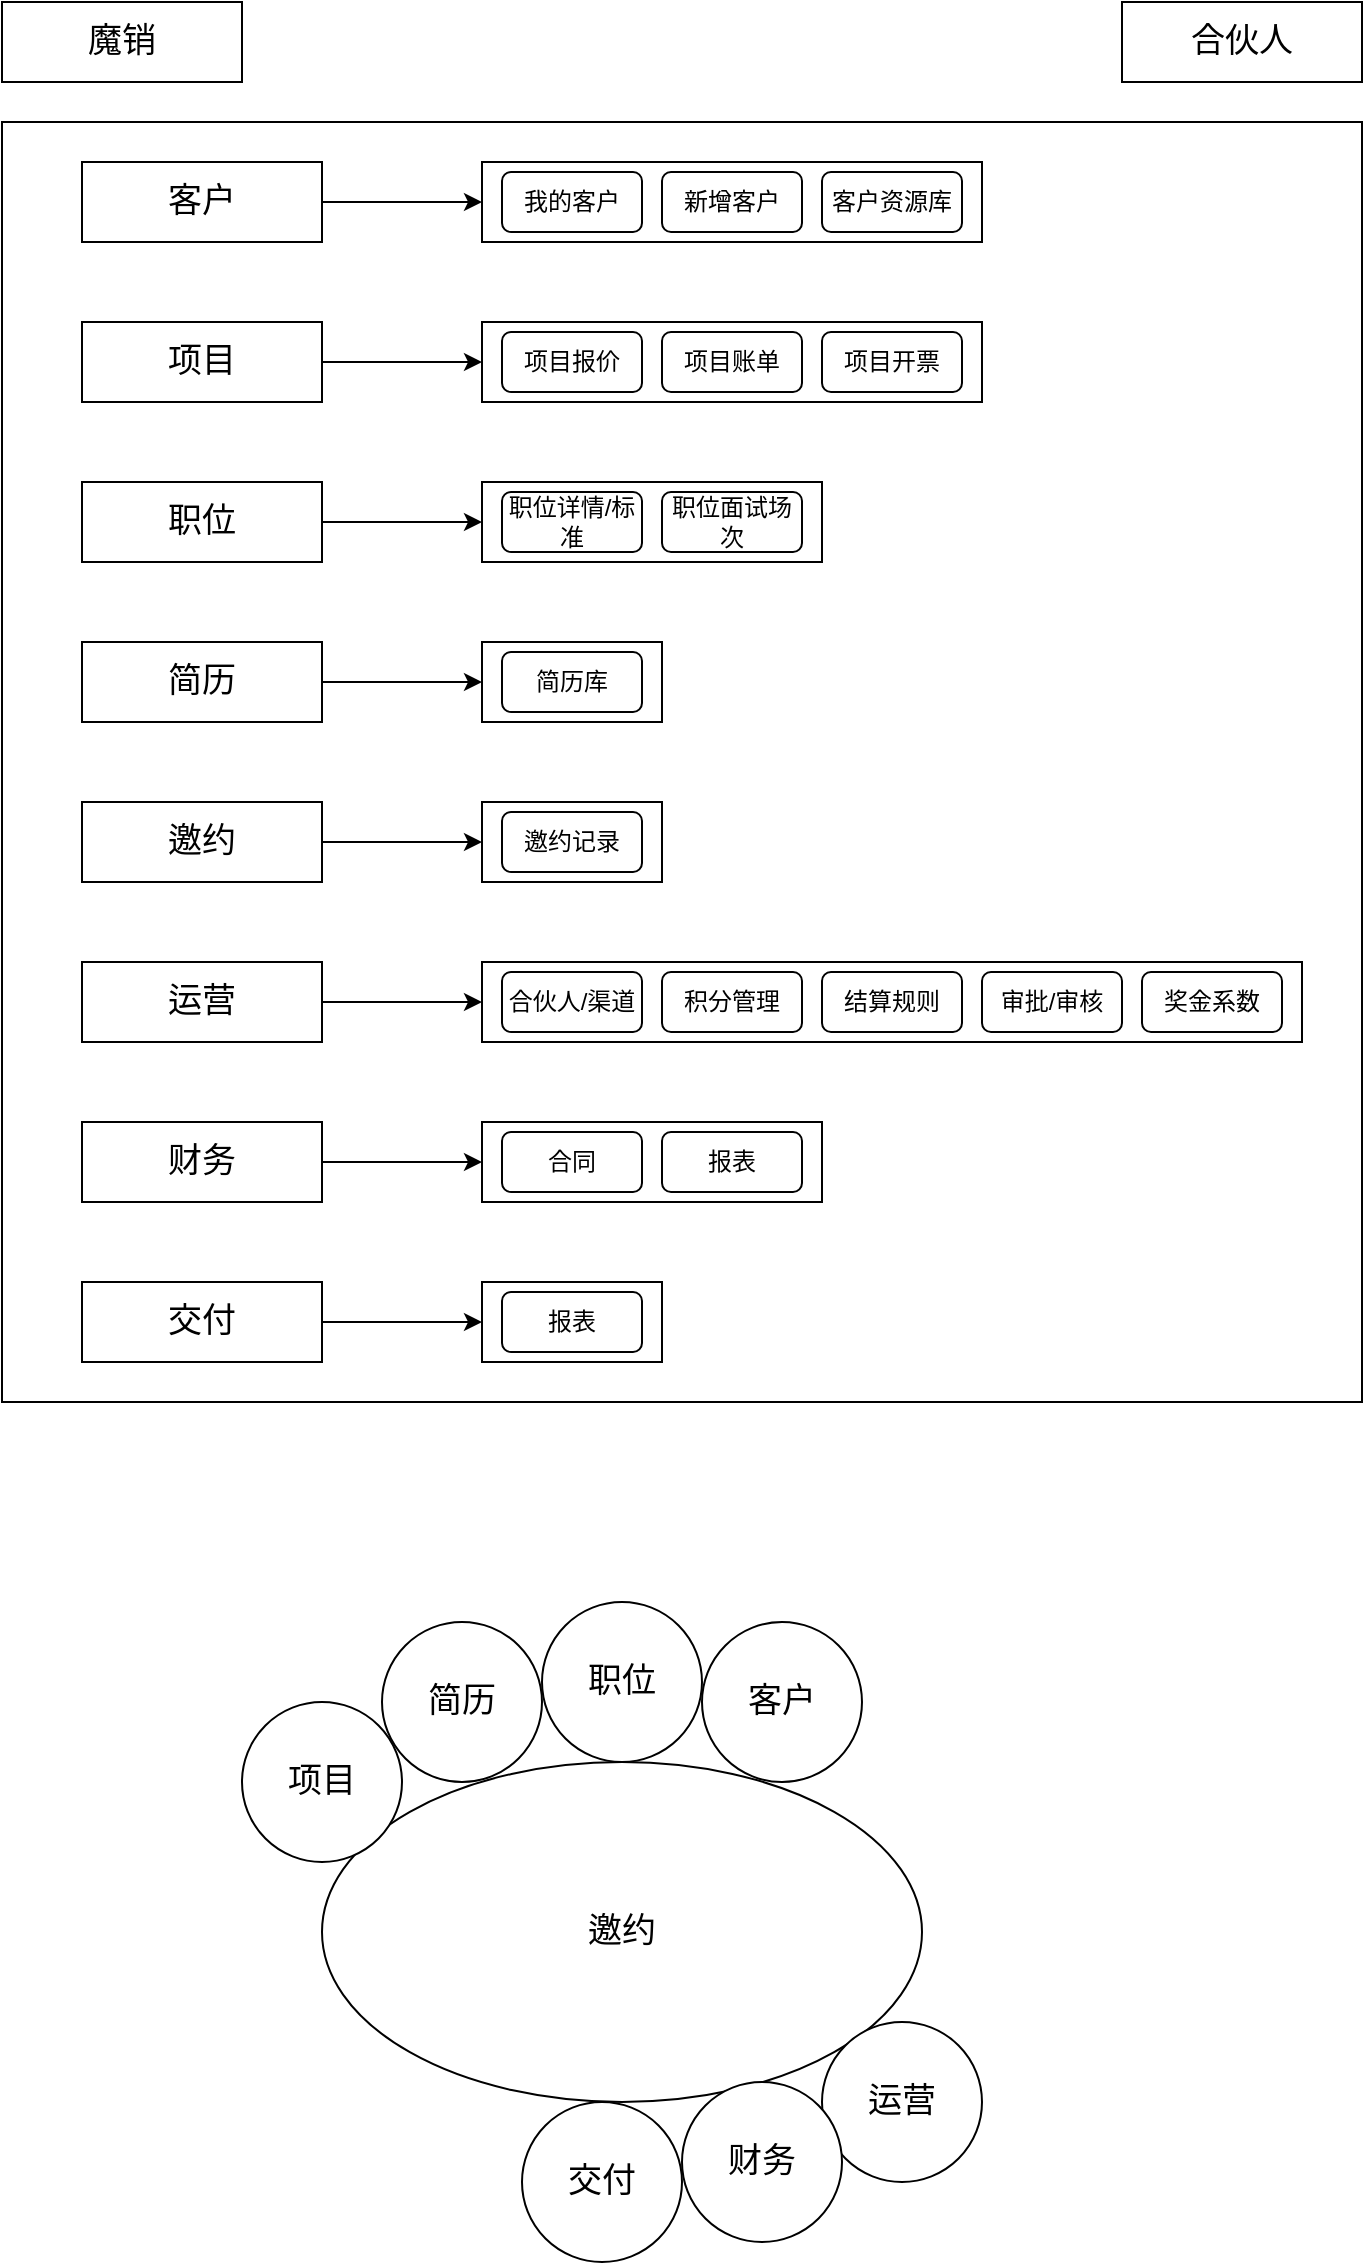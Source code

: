 <mxfile version="15.8.7" type="device"><diagram id="5QVDeTkM4pLRJUotG_K8" name="第 1 页"><mxGraphModel dx="1113" dy="1118" grid="1" gridSize="10" guides="1" tooltips="1" connect="1" arrows="1" fold="1" page="0" pageScale="1" pageWidth="827" pageHeight="1169" math="0" shadow="0"><root><mxCell id="0"/><mxCell id="1" parent="0"/><mxCell id="Oe3tLrIMhFGDZDCgrOWV-14" value="" style="rounded=0;whiteSpace=wrap;html=1;fontSize=17;" vertex="1" parent="1"><mxGeometry x="80" y="-220" width="680" height="640" as="geometry"/></mxCell><mxCell id="Oe3tLrIMhFGDZDCgrOWV-27" value="" style="edgeStyle=orthogonalEdgeStyle;rounded=0;orthogonalLoop=1;jettySize=auto;html=1;fontSize=17;" edge="1" parent="1" source="Oe3tLrIMhFGDZDCgrOWV-1" target="Oe3tLrIMhFGDZDCgrOWV-26"><mxGeometry relative="1" as="geometry"/></mxCell><mxCell id="Oe3tLrIMhFGDZDCgrOWV-1" value="邀约" style="rounded=0;whiteSpace=wrap;html=1;fontSize=17;" vertex="1" parent="1"><mxGeometry x="120" y="120" width="120" height="40" as="geometry"/></mxCell><mxCell id="Oe3tLrIMhFGDZDCgrOWV-25" value="" style="edgeStyle=orthogonalEdgeStyle;rounded=0;orthogonalLoop=1;jettySize=auto;html=1;fontSize=17;" edge="1" parent="1" source="Oe3tLrIMhFGDZDCgrOWV-2" target="Oe3tLrIMhFGDZDCgrOWV-24"><mxGeometry relative="1" as="geometry"/></mxCell><mxCell id="Oe3tLrIMhFGDZDCgrOWV-2" value="简历" style="rounded=0;whiteSpace=wrap;html=1;fontSize=17;" vertex="1" parent="1"><mxGeometry x="120" y="40" width="120" height="40" as="geometry"/></mxCell><mxCell id="Oe3tLrIMhFGDZDCgrOWV-23" value="" style="edgeStyle=orthogonalEdgeStyle;rounded=0;orthogonalLoop=1;jettySize=auto;html=1;fontSize=17;" edge="1" parent="1" source="Oe3tLrIMhFGDZDCgrOWV-3" target="Oe3tLrIMhFGDZDCgrOWV-22"><mxGeometry relative="1" as="geometry"/></mxCell><mxCell id="Oe3tLrIMhFGDZDCgrOWV-3" value="职位" style="rounded=0;whiteSpace=wrap;html=1;fontSize=17;" vertex="1" parent="1"><mxGeometry x="120" y="-40" width="120" height="40" as="geometry"/></mxCell><mxCell id="Oe3tLrIMhFGDZDCgrOWV-20" value="" style="edgeStyle=orthogonalEdgeStyle;rounded=0;orthogonalLoop=1;jettySize=auto;html=1;fontSize=17;" edge="1" parent="1" source="Oe3tLrIMhFGDZDCgrOWV-4" target="Oe3tLrIMhFGDZDCgrOWV-19"><mxGeometry relative="1" as="geometry"/></mxCell><mxCell id="Oe3tLrIMhFGDZDCgrOWV-4" value="项目" style="rounded=0;whiteSpace=wrap;html=1;fontSize=17;" vertex="1" parent="1"><mxGeometry x="120" y="-120" width="120" height="40" as="geometry"/></mxCell><mxCell id="Oe3tLrIMhFGDZDCgrOWV-18" value="" style="edgeStyle=orthogonalEdgeStyle;rounded=0;orthogonalLoop=1;jettySize=auto;html=1;fontSize=17;" edge="1" parent="1" source="Oe3tLrIMhFGDZDCgrOWV-5" target="Oe3tLrIMhFGDZDCgrOWV-17"><mxGeometry relative="1" as="geometry"/></mxCell><mxCell id="Oe3tLrIMhFGDZDCgrOWV-5" value="客户" style="rounded=0;whiteSpace=wrap;html=1;fontSize=17;" vertex="1" parent="1"><mxGeometry x="120" y="-200" width="120" height="40" as="geometry"/></mxCell><mxCell id="Oe3tLrIMhFGDZDCgrOWV-12" value="魔销" style="rounded=0;whiteSpace=wrap;html=1;fontSize=17;" vertex="1" parent="1"><mxGeometry x="80" y="-280" width="120" height="40" as="geometry"/></mxCell><mxCell id="Oe3tLrIMhFGDZDCgrOWV-13" value="合伙人" style="rounded=0;whiteSpace=wrap;html=1;fontSize=17;" vertex="1" parent="1"><mxGeometry x="640" y="-280" width="120" height="40" as="geometry"/></mxCell><mxCell id="Oe3tLrIMhFGDZDCgrOWV-17" value="" style="rounded=0;whiteSpace=wrap;html=1;fontSize=17;" vertex="1" parent="1"><mxGeometry x="320" y="-200" width="250" height="40" as="geometry"/></mxCell><mxCell id="Oe3tLrIMhFGDZDCgrOWV-19" value="" style="rounded=0;whiteSpace=wrap;html=1;fontSize=17;" vertex="1" parent="1"><mxGeometry x="320" y="-120" width="250" height="40" as="geometry"/></mxCell><mxCell id="Oe3tLrIMhFGDZDCgrOWV-22" value="" style="rounded=0;whiteSpace=wrap;html=1;fontSize=17;" vertex="1" parent="1"><mxGeometry x="320" y="-40" width="170" height="40" as="geometry"/></mxCell><mxCell id="Oe3tLrIMhFGDZDCgrOWV-24" value="" style="rounded=0;whiteSpace=wrap;html=1;fontSize=17;" vertex="1" parent="1"><mxGeometry x="320" y="40" width="90" height="40" as="geometry"/></mxCell><mxCell id="Oe3tLrIMhFGDZDCgrOWV-26" value="" style="rounded=0;whiteSpace=wrap;html=1;fontSize=17;" vertex="1" parent="1"><mxGeometry x="320" y="120" width="90" height="40" as="geometry"/></mxCell><mxCell id="Oe3tLrIMhFGDZDCgrOWV-31" value="" style="edgeStyle=orthogonalEdgeStyle;rounded=0;orthogonalLoop=1;jettySize=auto;html=1;fontSize=17;" edge="1" parent="1" source="Oe3tLrIMhFGDZDCgrOWV-28" target="Oe3tLrIMhFGDZDCgrOWV-30"><mxGeometry relative="1" as="geometry"/></mxCell><mxCell id="Oe3tLrIMhFGDZDCgrOWV-28" value="运营" style="rounded=0;whiteSpace=wrap;html=1;fontSize=17;" vertex="1" parent="1"><mxGeometry x="120" y="200" width="120" height="40" as="geometry"/></mxCell><mxCell id="Oe3tLrIMhFGDZDCgrOWV-30" value="&lt;span style=&quot;color: rgba(0 , 0 , 0 , 0) ; font-family: monospace ; font-size: 0px&quot;&gt;%3CmxGraphModel%3E%3Croot%3E%3CmxCell%20id%3D%220%22%2F%3E%3CmxCell%20id%3D%221%22%20parent%3D%220%22%2F%3E%3CmxCell%20id%3D%222%22%20value%3D%22%E9%82%80%E7%BA%A6%E8%AE%B0%E5%BD%95%22%20style%3D%22rounded%3D1%3BwhiteSpace%3Dwrap%3Bhtml%3D1%3B%22%20vertex%3D%221%22%20parent%3D%221%22%3E%3CmxGeometry%20x%3D%22330%22%20y%3D%22125%22%20width%3D%2270%22%20height%3D%2230%22%20as%3D%22geometry%22%2F%3E%3C%2FmxCell%3E%3C%2Froot%3E%3C%2FmxGraphModel%3E&lt;/span&gt;" style="rounded=0;whiteSpace=wrap;html=1;fontSize=17;" vertex="1" parent="1"><mxGeometry x="320" y="200" width="410" height="40" as="geometry"/></mxCell><mxCell id="Oe3tLrIMhFGDZDCgrOWV-32" value="我的客户" style="rounded=1;whiteSpace=wrap;html=1;" vertex="1" parent="1"><mxGeometry x="330" y="-195" width="70" height="30" as="geometry"/></mxCell><mxCell id="Oe3tLrIMhFGDZDCgrOWV-33" value="新增客户" style="rounded=1;whiteSpace=wrap;html=1;" vertex="1" parent="1"><mxGeometry x="410" y="-195" width="70" height="30" as="geometry"/></mxCell><mxCell id="Oe3tLrIMhFGDZDCgrOWV-34" value="客户资源库" style="rounded=1;whiteSpace=wrap;html=1;" vertex="1" parent="1"><mxGeometry x="490" y="-195" width="70" height="30" as="geometry"/></mxCell><mxCell id="Oe3tLrIMhFGDZDCgrOWV-35" value="职位详情/标准" style="rounded=1;whiteSpace=wrap;html=1;" vertex="1" parent="1"><mxGeometry x="330" y="-35" width="70" height="30" as="geometry"/></mxCell><mxCell id="Oe3tLrIMhFGDZDCgrOWV-38" value="职位面试场次" style="rounded=1;whiteSpace=wrap;html=1;" vertex="1" parent="1"><mxGeometry x="410" y="-35" width="70" height="30" as="geometry"/></mxCell><mxCell id="Oe3tLrIMhFGDZDCgrOWV-39" value="项目报价" style="rounded=1;whiteSpace=wrap;html=1;" vertex="1" parent="1"><mxGeometry x="330" y="-115" width="70" height="30" as="geometry"/></mxCell><mxCell id="Oe3tLrIMhFGDZDCgrOWV-40" value="项目账单" style="rounded=1;whiteSpace=wrap;html=1;" vertex="1" parent="1"><mxGeometry x="410" y="-115" width="70" height="30" as="geometry"/></mxCell><mxCell id="Oe3tLrIMhFGDZDCgrOWV-41" value="项目开票" style="rounded=1;whiteSpace=wrap;html=1;" vertex="1" parent="1"><mxGeometry x="490" y="-115" width="70" height="30" as="geometry"/></mxCell><mxCell id="Oe3tLrIMhFGDZDCgrOWV-42" value="简历库" style="rounded=1;whiteSpace=wrap;html=1;" vertex="1" parent="1"><mxGeometry x="330" y="45" width="70" height="30" as="geometry"/></mxCell><mxCell id="Oe3tLrIMhFGDZDCgrOWV-45" value="邀约记录" style="rounded=1;whiteSpace=wrap;html=1;" vertex="1" parent="1"><mxGeometry x="330" y="125" width="70" height="30" as="geometry"/></mxCell><mxCell id="Oe3tLrIMhFGDZDCgrOWV-46" value="合伙人/渠道" style="rounded=1;whiteSpace=wrap;html=1;" vertex="1" parent="1"><mxGeometry x="330" y="205" width="70" height="30" as="geometry"/></mxCell><mxCell id="Oe3tLrIMhFGDZDCgrOWV-47" value="积分管理" style="rounded=1;whiteSpace=wrap;html=1;" vertex="1" parent="1"><mxGeometry x="410" y="205" width="70" height="30" as="geometry"/></mxCell><mxCell id="Oe3tLrIMhFGDZDCgrOWV-48" value="结算规则" style="rounded=1;whiteSpace=wrap;html=1;" vertex="1" parent="1"><mxGeometry x="490" y="205" width="70" height="30" as="geometry"/></mxCell><mxCell id="Oe3tLrIMhFGDZDCgrOWV-49" value="审批/审核" style="rounded=1;whiteSpace=wrap;html=1;" vertex="1" parent="1"><mxGeometry x="570" y="205" width="70" height="30" as="geometry"/></mxCell><mxCell id="Oe3tLrIMhFGDZDCgrOWV-50" value="奖金系数" style="rounded=1;whiteSpace=wrap;html=1;" vertex="1" parent="1"><mxGeometry x="650" y="205" width="70" height="30" as="geometry"/></mxCell><mxCell id="Oe3tLrIMhFGDZDCgrOWV-51" value="邀约" style="ellipse;whiteSpace=wrap;html=1;rounded=0;fontSize=17;" vertex="1" parent="1"><mxGeometry x="240" y="600" width="300" height="170" as="geometry"/></mxCell><mxCell id="Oe3tLrIMhFGDZDCgrOWV-52" value="简历" style="ellipse;whiteSpace=wrap;html=1;aspect=fixed;rounded=0;fontSize=17;" vertex="1" parent="1"><mxGeometry x="270" y="530" width="80" height="80" as="geometry"/></mxCell><mxCell id="Oe3tLrIMhFGDZDCgrOWV-53" value="客户" style="ellipse;whiteSpace=wrap;html=1;aspect=fixed;rounded=0;fontSize=17;" vertex="1" parent="1"><mxGeometry x="430" y="530" width="80" height="80" as="geometry"/></mxCell><mxCell id="Oe3tLrIMhFGDZDCgrOWV-54" value="职位" style="ellipse;whiteSpace=wrap;html=1;aspect=fixed;rounded=0;fontSize=17;" vertex="1" parent="1"><mxGeometry x="350" y="520" width="80" height="80" as="geometry"/></mxCell><mxCell id="Oe3tLrIMhFGDZDCgrOWV-55" value="运营" style="ellipse;whiteSpace=wrap;html=1;aspect=fixed;rounded=0;fontSize=17;" vertex="1" parent="1"><mxGeometry x="490" y="730" width="80" height="80" as="geometry"/></mxCell><mxCell id="Oe3tLrIMhFGDZDCgrOWV-56" value="财务" style="ellipse;whiteSpace=wrap;html=1;aspect=fixed;rounded=0;fontSize=17;" vertex="1" parent="1"><mxGeometry x="420" y="760" width="80" height="80" as="geometry"/></mxCell><mxCell id="Oe3tLrIMhFGDZDCgrOWV-57" value="交付" style="ellipse;whiteSpace=wrap;html=1;aspect=fixed;rounded=0;fontSize=17;" vertex="1" parent="1"><mxGeometry x="340" y="770" width="80" height="80" as="geometry"/></mxCell><mxCell id="Oe3tLrIMhFGDZDCgrOWV-62" value="" style="edgeStyle=orthogonalEdgeStyle;rounded=0;orthogonalLoop=1;jettySize=auto;html=1;fontSize=17;" edge="1" parent="1" source="Oe3tLrIMhFGDZDCgrOWV-59" target="Oe3tLrIMhFGDZDCgrOWV-61"><mxGeometry relative="1" as="geometry"/></mxCell><mxCell id="Oe3tLrIMhFGDZDCgrOWV-59" value="财务" style="rounded=0;whiteSpace=wrap;html=1;fontSize=17;" vertex="1" parent="1"><mxGeometry x="120" y="280" width="120" height="40" as="geometry"/></mxCell><mxCell id="Oe3tLrIMhFGDZDCgrOWV-64" value="" style="edgeStyle=orthogonalEdgeStyle;rounded=0;orthogonalLoop=1;jettySize=auto;html=1;fontSize=17;" edge="1" parent="1" source="Oe3tLrIMhFGDZDCgrOWV-60" target="Oe3tLrIMhFGDZDCgrOWV-63"><mxGeometry relative="1" as="geometry"/></mxCell><mxCell id="Oe3tLrIMhFGDZDCgrOWV-60" value="交付" style="rounded=0;whiteSpace=wrap;html=1;fontSize=17;" vertex="1" parent="1"><mxGeometry x="120" y="360" width="120" height="40" as="geometry"/></mxCell><mxCell id="Oe3tLrIMhFGDZDCgrOWV-61" value="" style="rounded=0;whiteSpace=wrap;html=1;fontSize=17;" vertex="1" parent="1"><mxGeometry x="320" y="280" width="170" height="40" as="geometry"/></mxCell><mxCell id="Oe3tLrIMhFGDZDCgrOWV-63" value="" style="rounded=0;whiteSpace=wrap;html=1;fontSize=17;" vertex="1" parent="1"><mxGeometry x="320" y="360" width="90" height="40" as="geometry"/></mxCell><mxCell id="Oe3tLrIMhFGDZDCgrOWV-65" value="合同" style="rounded=1;whiteSpace=wrap;html=1;" vertex="1" parent="1"><mxGeometry x="330" y="285" width="70" height="30" as="geometry"/></mxCell><mxCell id="Oe3tLrIMhFGDZDCgrOWV-67" value="报表" style="rounded=1;whiteSpace=wrap;html=1;" vertex="1" parent="1"><mxGeometry x="410" y="285" width="70" height="30" as="geometry"/></mxCell><mxCell id="Oe3tLrIMhFGDZDCgrOWV-68" value="报表" style="rounded=1;whiteSpace=wrap;html=1;" vertex="1" parent="1"><mxGeometry x="330" y="365" width="70" height="30" as="geometry"/></mxCell><mxCell id="Oe3tLrIMhFGDZDCgrOWV-69" value="项目" style="ellipse;whiteSpace=wrap;html=1;aspect=fixed;rounded=0;fontSize=17;" vertex="1" parent="1"><mxGeometry x="200" y="570" width="80" height="80" as="geometry"/></mxCell></root></mxGraphModel></diagram></mxfile>